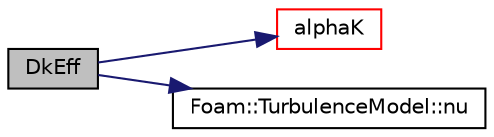 digraph "DkEff"
{
  bgcolor="transparent";
  edge [fontname="Helvetica",fontsize="10",labelfontname="Helvetica",labelfontsize="10"];
  node [fontname="Helvetica",fontsize="10",shape=record];
  rankdir="LR";
  Node1 [label="DkEff",height=0.2,width=0.4,color="black", fillcolor="grey75", style="filled", fontcolor="black"];
  Node1 -> Node2 [color="midnightblue",fontsize="10",style="solid",fontname="Helvetica"];
  Node2 [label="alphaK",height=0.2,width=0.4,color="red",URL="$a01265.html#ad776870b7ba1cb927beb7babd186e87d"];
  Node1 -> Node3 [color="midnightblue",fontsize="10",style="solid",fontname="Helvetica"];
  Node3 [label="Foam::TurbulenceModel::nu",height=0.2,width=0.4,color="black",URL="$a02786.html#a9594b4c7eef2955bc2449e4d1a4fff27",tooltip="Return the laminar viscosity. "];
}
